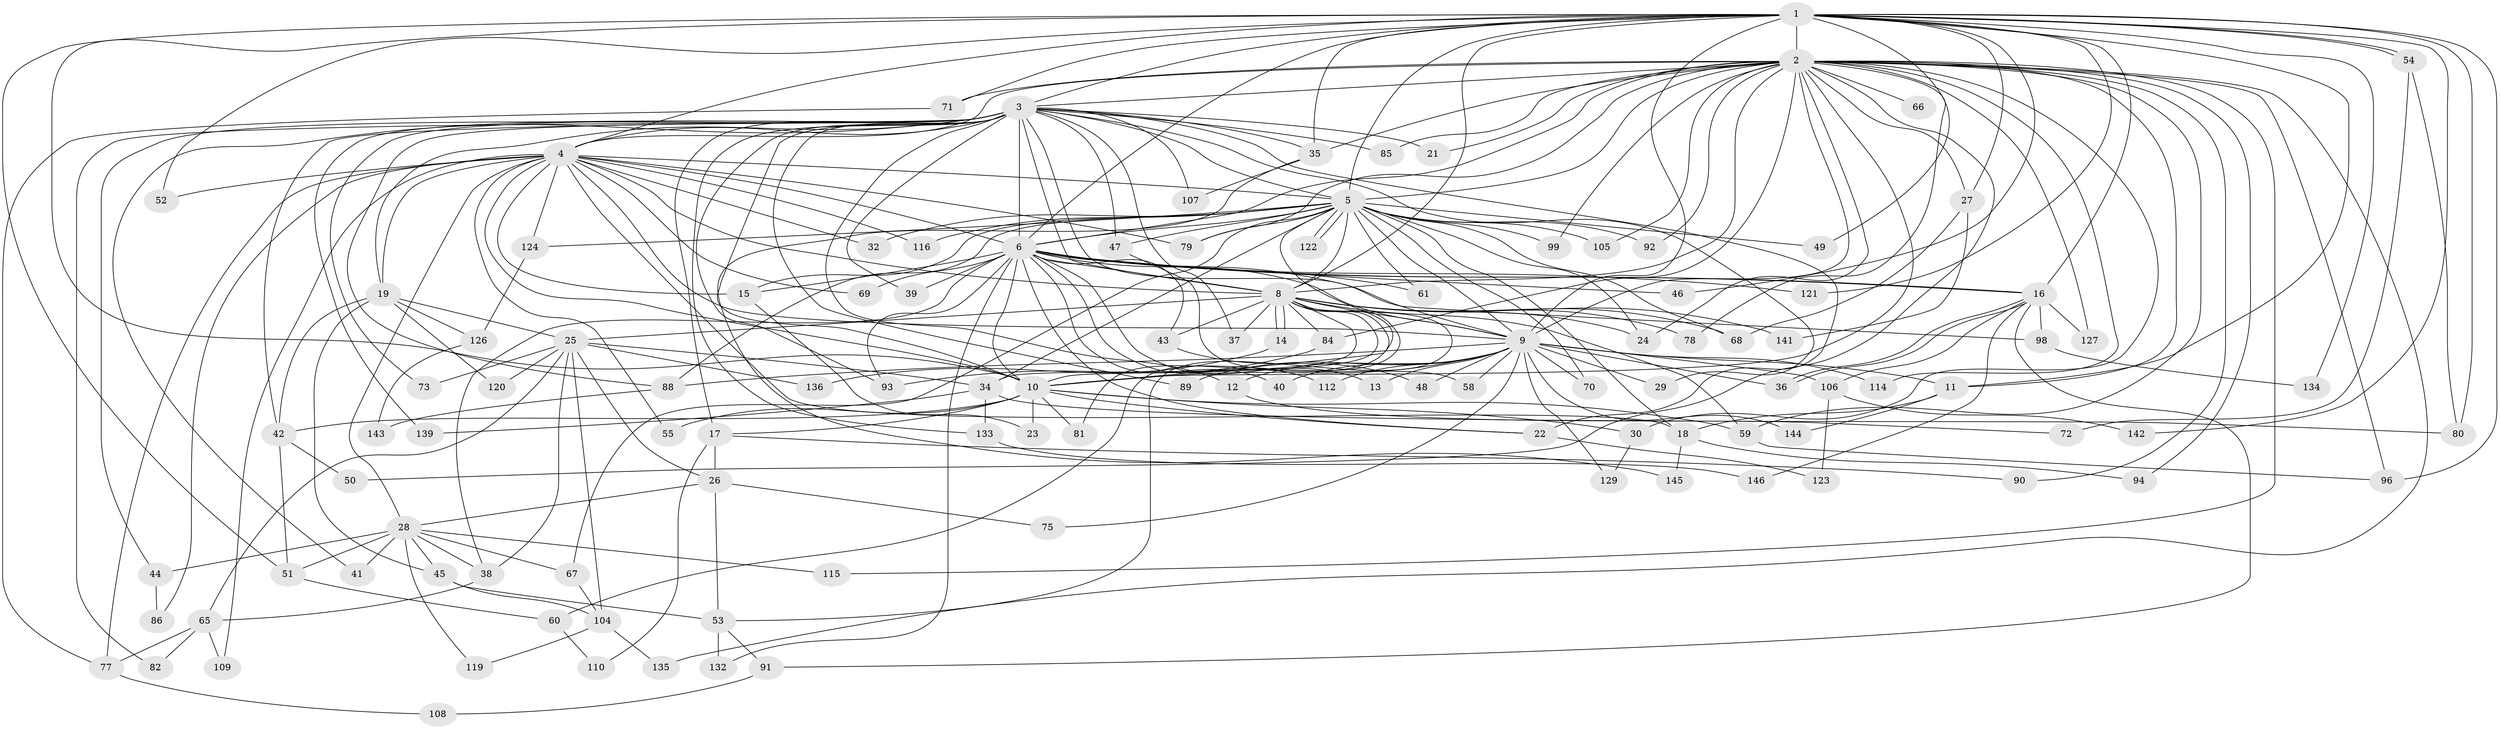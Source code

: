 // Generated by graph-tools (version 1.1) at 2025/23/03/03/25 07:23:41]
// undirected, 116 vertices, 271 edges
graph export_dot {
graph [start="1"]
  node [color=gray90,style=filled];
  1 [super="+113"];
  2 [super="+56"];
  3 [super="+7"];
  4 [super="+101"];
  5 [super="+95"];
  6 [super="+137"];
  8 [super="+20"];
  9 [super="+140"];
  10 [super="+76"];
  11 [super="+130"];
  12;
  13;
  14;
  15 [super="+83"];
  16 [super="+33"];
  17;
  18 [super="+31"];
  19;
  21;
  22 [super="+97"];
  23;
  24;
  25 [super="+62"];
  26 [super="+131"];
  27 [super="+102"];
  28 [super="+64"];
  29;
  30;
  32;
  34 [super="+87"];
  35 [super="+57"];
  36 [super="+74"];
  37;
  38;
  39;
  40;
  41;
  42 [super="+118"];
  43;
  44;
  45;
  46;
  47;
  48;
  49;
  50;
  51 [super="+63"];
  52;
  53;
  54 [super="+125"];
  55;
  58;
  59;
  60;
  61;
  65;
  66;
  67;
  68;
  69;
  70;
  71;
  72;
  73;
  75;
  77 [super="+128"];
  78;
  79 [super="+111"];
  80;
  81;
  82;
  84;
  85;
  86;
  88 [super="+100"];
  89;
  90;
  91;
  92;
  93 [super="+138"];
  94;
  96 [super="+103"];
  98;
  99;
  104 [super="+117"];
  105;
  106;
  107;
  108;
  109;
  110;
  112;
  114;
  115;
  116;
  119;
  120;
  121;
  122;
  123;
  124;
  126;
  127;
  129;
  132;
  133;
  134;
  135;
  136;
  139;
  141;
  142;
  143;
  144;
  145;
  146;
  1 -- 2;
  1 -- 3 [weight=2];
  1 -- 4;
  1 -- 5;
  1 -- 6;
  1 -- 8;
  1 -- 9;
  1 -- 10;
  1 -- 11;
  1 -- 27;
  1 -- 46;
  1 -- 49;
  1 -- 51;
  1 -- 52;
  1 -- 54;
  1 -- 54;
  1 -- 71;
  1 -- 80;
  1 -- 121;
  1 -- 142;
  1 -- 16;
  1 -- 35;
  1 -- 134;
  1 -- 96;
  2 -- 3 [weight=2];
  2 -- 4;
  2 -- 5;
  2 -- 6;
  2 -- 8;
  2 -- 9;
  2 -- 10;
  2 -- 21;
  2 -- 24;
  2 -- 27;
  2 -- 30;
  2 -- 35 [weight=2];
  2 -- 50;
  2 -- 66 [weight=2];
  2 -- 71;
  2 -- 78;
  2 -- 79;
  2 -- 84;
  2 -- 85;
  2 -- 90;
  2 -- 92;
  2 -- 96;
  2 -- 99;
  2 -- 114;
  2 -- 115;
  2 -- 127;
  2 -- 135;
  2 -- 105;
  2 -- 59;
  2 -- 94;
  2 -- 11;
  3 -- 4 [weight=2];
  3 -- 5 [weight=2];
  3 -- 6 [weight=2];
  3 -- 8 [weight=2];
  3 -- 9 [weight=2];
  3 -- 10 [weight=2];
  3 -- 12;
  3 -- 19;
  3 -- 21;
  3 -- 22;
  3 -- 35;
  3 -- 37;
  3 -- 42;
  3 -- 44;
  3 -- 47;
  3 -- 73;
  3 -- 88;
  3 -- 89;
  3 -- 107;
  3 -- 133;
  3 -- 139;
  3 -- 17;
  3 -- 82;
  3 -- 85;
  3 -- 93;
  3 -- 29;
  3 -- 39;
  3 -- 41;
  4 -- 5 [weight=2];
  4 -- 6;
  4 -- 8;
  4 -- 9;
  4 -- 10;
  4 -- 15;
  4 -- 18;
  4 -- 19;
  4 -- 28 [weight=2];
  4 -- 32;
  4 -- 52;
  4 -- 55;
  4 -- 69;
  4 -- 77;
  4 -- 86;
  4 -- 109;
  4 -- 116;
  4 -- 124;
  4 -- 79;
  5 -- 6;
  5 -- 8;
  5 -- 9;
  5 -- 10;
  5 -- 32;
  5 -- 34;
  5 -- 47;
  5 -- 49;
  5 -- 61;
  5 -- 67;
  5 -- 68;
  5 -- 70;
  5 -- 79;
  5 -- 88;
  5 -- 92;
  5 -- 99;
  5 -- 105;
  5 -- 116;
  5 -- 122;
  5 -- 122;
  5 -- 124;
  5 -- 15;
  5 -- 24;
  5 -- 18;
  6 -- 8 [weight=2];
  6 -- 9;
  6 -- 10;
  6 -- 13;
  6 -- 15;
  6 -- 16;
  6 -- 16;
  6 -- 38;
  6 -- 39;
  6 -- 40;
  6 -- 43;
  6 -- 46;
  6 -- 61;
  6 -- 69;
  6 -- 98;
  6 -- 112;
  6 -- 121;
  6 -- 132;
  6 -- 93;
  6 -- 22;
  8 -- 9 [weight=3];
  8 -- 10;
  8 -- 14;
  8 -- 14;
  8 -- 24;
  8 -- 25;
  8 -- 37;
  8 -- 43;
  8 -- 53;
  8 -- 59;
  8 -- 60;
  8 -- 68;
  8 -- 78;
  8 -- 81;
  8 -- 84;
  8 -- 141;
  8 -- 34;
  9 -- 10;
  9 -- 11;
  9 -- 12;
  9 -- 13;
  9 -- 29;
  9 -- 40;
  9 -- 48;
  9 -- 58;
  9 -- 70;
  9 -- 75;
  9 -- 89;
  9 -- 106;
  9 -- 112;
  9 -- 114;
  9 -- 129;
  9 -- 144;
  9 -- 36;
  9 -- 88;
  10 -- 17;
  10 -- 22;
  10 -- 23;
  10 -- 30;
  10 -- 42;
  10 -- 55;
  10 -- 81;
  10 -- 59;
  11 -- 18;
  11 -- 144;
  12 -- 72;
  14 -- 136;
  15 -- 23;
  16 -- 36;
  16 -- 36;
  16 -- 91;
  16 -- 106;
  16 -- 98;
  16 -- 146;
  16 -- 127;
  17 -- 26;
  17 -- 90;
  17 -- 110;
  18 -- 145;
  18 -- 94;
  19 -- 25;
  19 -- 45;
  19 -- 120;
  19 -- 126;
  19 -- 42;
  22 -- 123;
  25 -- 26;
  25 -- 65;
  25 -- 73;
  25 -- 104;
  25 -- 34;
  25 -- 120;
  25 -- 136;
  25 -- 38;
  26 -- 28;
  26 -- 75;
  26 -- 53;
  27 -- 141;
  27 -- 68;
  28 -- 38;
  28 -- 41;
  28 -- 44;
  28 -- 45;
  28 -- 115;
  28 -- 51;
  28 -- 67;
  28 -- 119;
  30 -- 129;
  34 -- 80;
  34 -- 139;
  34 -- 133;
  35 -- 145;
  35 -- 107;
  38 -- 65;
  42 -- 50;
  42 -- 51;
  43 -- 48;
  44 -- 86;
  45 -- 53;
  45 -- 104;
  47 -- 58;
  51 -- 60;
  53 -- 91;
  53 -- 132;
  54 -- 72;
  54 -- 80;
  59 -- 96;
  60 -- 110;
  65 -- 82;
  65 -- 109;
  65 -- 77;
  67 -- 104;
  71 -- 77;
  77 -- 108;
  84 -- 93;
  88 -- 143;
  91 -- 108;
  98 -- 134;
  104 -- 119;
  104 -- 135;
  106 -- 123;
  106 -- 142;
  124 -- 126;
  126 -- 143;
  133 -- 146;
}
